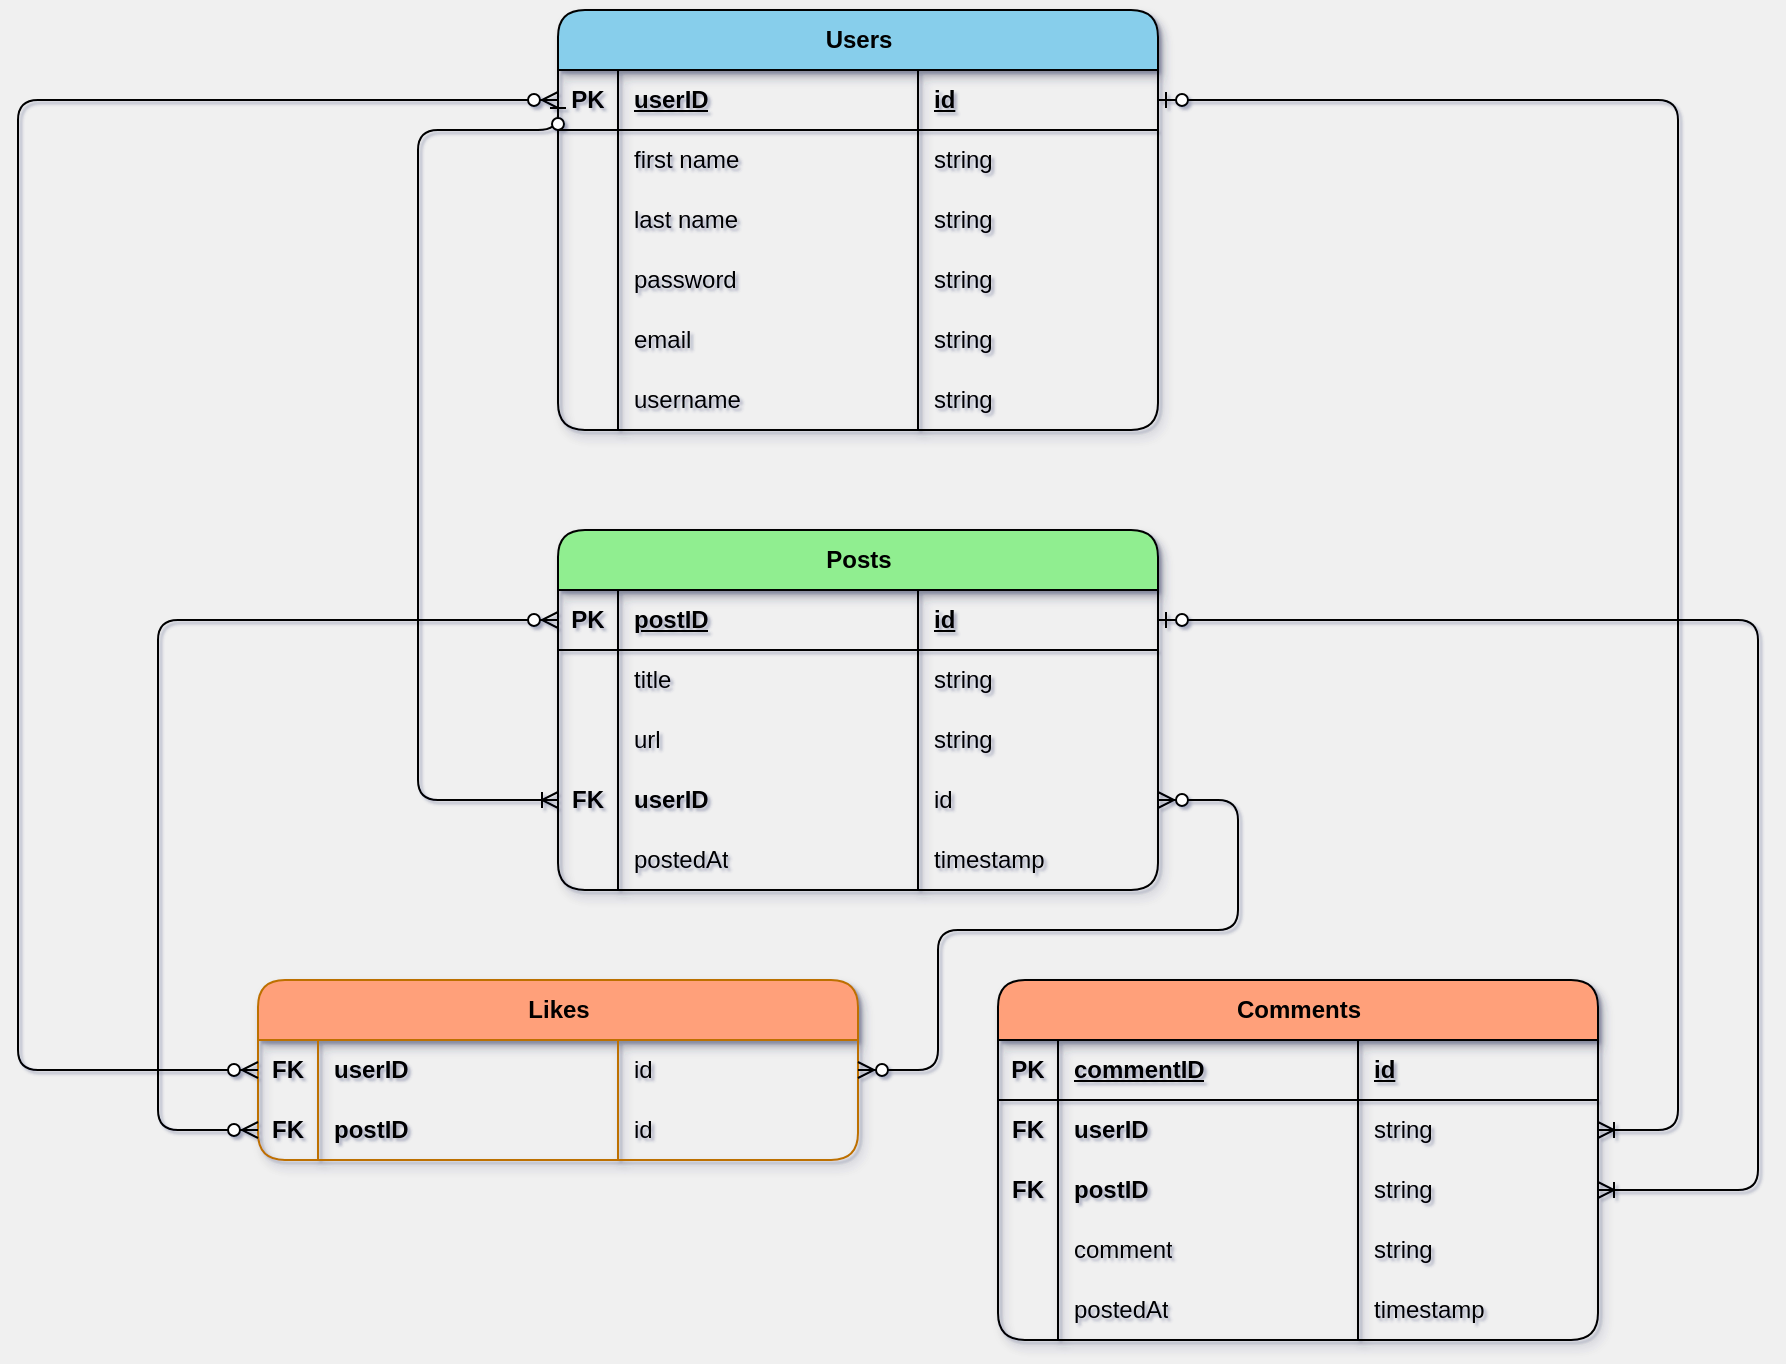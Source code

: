 <mxfile version="24.7.16">
  <diagram name="Page-1" id="PHF7v1prs7DZWif0uJxy">
    <mxGraphModel dx="1226" dy="634" grid="1" gridSize="10" guides="1" tooltips="1" connect="1" arrows="1" fold="1" page="1" pageScale="1" pageWidth="827" pageHeight="1169" background="#F0F0F0" math="0" shadow="1">
      <root>
        <mxCell id="0" />
        <mxCell id="1" parent="0" />
        <mxCell id="rfjUmYxidzvIwjIdZitt-1" value="Users" style="shape=table;startSize=30;container=1;collapsible=1;childLayout=tableLayout;fixedRows=1;rowLines=0;fontStyle=1;align=center;resizeLast=1;html=1;swimlaneLine=1;rounded=1;shadow=1;fillColor=#87CEEB;strokeColor=default;fillStyle=auto;gradientColor=none;swimlaneFillColor=none;" vertex="1" parent="1">
          <mxGeometry x="430" y="10" width="300" height="210" as="geometry" />
        </mxCell>
        <mxCell id="rfjUmYxidzvIwjIdZitt-2" value="" style="shape=tableRow;horizontal=0;startSize=0;swimlaneHead=0;swimlaneBody=0;fillColor=none;collapsible=0;dropTarget=0;points=[[0,0.5],[1,0.5]];portConstraint=eastwest;top=0;left=0;right=0;bottom=1;rounded=1;" vertex="1" parent="rfjUmYxidzvIwjIdZitt-1">
          <mxGeometry y="30" width="300" height="30" as="geometry" />
        </mxCell>
        <mxCell id="rfjUmYxidzvIwjIdZitt-3" value="PK" style="shape=partialRectangle;connectable=0;fillColor=none;top=0;left=0;bottom=0;right=0;fontStyle=1;overflow=hidden;whiteSpace=wrap;html=1;rounded=1;" vertex="1" parent="rfjUmYxidzvIwjIdZitt-2">
          <mxGeometry width="30" height="30" as="geometry">
            <mxRectangle width="30" height="30" as="alternateBounds" />
          </mxGeometry>
        </mxCell>
        <mxCell id="rfjUmYxidzvIwjIdZitt-4" value="userID" style="shape=partialRectangle;connectable=0;fillColor=none;top=0;left=0;bottom=0;right=0;align=left;spacingLeft=6;fontStyle=5;overflow=hidden;whiteSpace=wrap;html=1;rounded=1;" vertex="1" parent="rfjUmYxidzvIwjIdZitt-2">
          <mxGeometry x="30" width="150" height="30" as="geometry">
            <mxRectangle width="150" height="30" as="alternateBounds" />
          </mxGeometry>
        </mxCell>
        <mxCell id="rfjUmYxidzvIwjIdZitt-80" value="id" style="shape=partialRectangle;connectable=0;fillColor=none;top=0;left=0;bottom=0;right=0;align=left;spacingLeft=6;fontStyle=5;overflow=hidden;whiteSpace=wrap;html=1;rounded=1;" vertex="1" parent="rfjUmYxidzvIwjIdZitt-2">
          <mxGeometry x="180" width="120" height="30" as="geometry">
            <mxRectangle width="120" height="30" as="alternateBounds" />
          </mxGeometry>
        </mxCell>
        <mxCell id="rfjUmYxidzvIwjIdZitt-5" value="" style="shape=tableRow;horizontal=0;startSize=0;swimlaneHead=0;swimlaneBody=0;fillColor=none;collapsible=0;dropTarget=0;points=[[0,0.5],[1,0.5]];portConstraint=eastwest;top=0;left=0;right=0;bottom=0;rounded=1;" vertex="1" parent="rfjUmYxidzvIwjIdZitt-1">
          <mxGeometry y="60" width="300" height="30" as="geometry" />
        </mxCell>
        <mxCell id="rfjUmYxidzvIwjIdZitt-6" value="" style="shape=partialRectangle;connectable=0;fillColor=none;top=0;left=0;bottom=0;right=0;editable=1;overflow=hidden;whiteSpace=wrap;html=1;rounded=1;" vertex="1" parent="rfjUmYxidzvIwjIdZitt-5">
          <mxGeometry width="30" height="30" as="geometry">
            <mxRectangle width="30" height="30" as="alternateBounds" />
          </mxGeometry>
        </mxCell>
        <mxCell id="rfjUmYxidzvIwjIdZitt-7" value="first name" style="shape=partialRectangle;connectable=0;fillColor=none;top=0;left=0;bottom=0;right=0;align=left;spacingLeft=6;overflow=hidden;whiteSpace=wrap;html=1;rounded=1;" vertex="1" parent="rfjUmYxidzvIwjIdZitt-5">
          <mxGeometry x="30" width="150" height="30" as="geometry">
            <mxRectangle width="150" height="30" as="alternateBounds" />
          </mxGeometry>
        </mxCell>
        <mxCell id="rfjUmYxidzvIwjIdZitt-81" value="string" style="shape=partialRectangle;connectable=0;fillColor=none;top=0;left=0;bottom=0;right=0;align=left;spacingLeft=6;overflow=hidden;whiteSpace=wrap;html=1;rounded=1;" vertex="1" parent="rfjUmYxidzvIwjIdZitt-5">
          <mxGeometry x="180" width="120" height="30" as="geometry">
            <mxRectangle width="120" height="30" as="alternateBounds" />
          </mxGeometry>
        </mxCell>
        <mxCell id="rfjUmYxidzvIwjIdZitt-8" value="" style="shape=tableRow;horizontal=0;startSize=0;swimlaneHead=0;swimlaneBody=0;fillColor=none;collapsible=0;dropTarget=0;points=[[0,0.5],[1,0.5]];portConstraint=eastwest;top=0;left=0;right=0;bottom=0;rounded=1;" vertex="1" parent="rfjUmYxidzvIwjIdZitt-1">
          <mxGeometry y="90" width="300" height="30" as="geometry" />
        </mxCell>
        <mxCell id="rfjUmYxidzvIwjIdZitt-9" value="" style="shape=partialRectangle;connectable=0;fillColor=none;top=0;left=0;bottom=0;right=0;editable=1;overflow=hidden;whiteSpace=wrap;html=1;rounded=1;" vertex="1" parent="rfjUmYxidzvIwjIdZitt-8">
          <mxGeometry width="30" height="30" as="geometry">
            <mxRectangle width="30" height="30" as="alternateBounds" />
          </mxGeometry>
        </mxCell>
        <mxCell id="rfjUmYxidzvIwjIdZitt-10" value="last name" style="shape=partialRectangle;connectable=0;fillColor=none;top=0;left=0;bottom=0;right=0;align=left;spacingLeft=6;overflow=hidden;whiteSpace=wrap;html=1;rounded=1;" vertex="1" parent="rfjUmYxidzvIwjIdZitt-8">
          <mxGeometry x="30" width="150" height="30" as="geometry">
            <mxRectangle width="150" height="30" as="alternateBounds" />
          </mxGeometry>
        </mxCell>
        <mxCell id="rfjUmYxidzvIwjIdZitt-82" value="string" style="shape=partialRectangle;connectable=0;fillColor=none;top=0;left=0;bottom=0;right=0;align=left;spacingLeft=6;overflow=hidden;whiteSpace=wrap;html=1;rounded=1;" vertex="1" parent="rfjUmYxidzvIwjIdZitt-8">
          <mxGeometry x="180" width="120" height="30" as="geometry">
            <mxRectangle width="120" height="30" as="alternateBounds" />
          </mxGeometry>
        </mxCell>
        <mxCell id="rfjUmYxidzvIwjIdZitt-11" value="" style="shape=tableRow;horizontal=0;startSize=0;swimlaneHead=0;swimlaneBody=0;fillColor=none;collapsible=0;dropTarget=0;points=[[0,0.5],[1,0.5]];portConstraint=eastwest;top=0;left=0;right=0;bottom=0;rounded=1;" vertex="1" parent="rfjUmYxidzvIwjIdZitt-1">
          <mxGeometry y="120" width="300" height="30" as="geometry" />
        </mxCell>
        <mxCell id="rfjUmYxidzvIwjIdZitt-12" value="" style="shape=partialRectangle;connectable=0;fillColor=none;top=0;left=0;bottom=0;right=0;editable=1;overflow=hidden;whiteSpace=wrap;html=1;rounded=1;" vertex="1" parent="rfjUmYxidzvIwjIdZitt-11">
          <mxGeometry width="30" height="30" as="geometry">
            <mxRectangle width="30" height="30" as="alternateBounds" />
          </mxGeometry>
        </mxCell>
        <mxCell id="rfjUmYxidzvIwjIdZitt-13" value="password" style="shape=partialRectangle;connectable=0;fillColor=none;top=0;left=0;bottom=0;right=0;align=left;spacingLeft=6;overflow=hidden;whiteSpace=wrap;html=1;rounded=1;" vertex="1" parent="rfjUmYxidzvIwjIdZitt-11">
          <mxGeometry x="30" width="150" height="30" as="geometry">
            <mxRectangle width="150" height="30" as="alternateBounds" />
          </mxGeometry>
        </mxCell>
        <mxCell id="rfjUmYxidzvIwjIdZitt-83" value="string" style="shape=partialRectangle;connectable=0;fillColor=none;top=0;left=0;bottom=0;right=0;align=left;spacingLeft=6;overflow=hidden;whiteSpace=wrap;html=1;rounded=1;" vertex="1" parent="rfjUmYxidzvIwjIdZitt-11">
          <mxGeometry x="180" width="120" height="30" as="geometry">
            <mxRectangle width="120" height="30" as="alternateBounds" />
          </mxGeometry>
        </mxCell>
        <mxCell id="rfjUmYxidzvIwjIdZitt-66" style="shape=tableRow;horizontal=0;startSize=0;swimlaneHead=0;swimlaneBody=0;fillColor=none;collapsible=0;dropTarget=0;points=[[0,0.5],[1,0.5]];portConstraint=eastwest;top=0;left=0;right=0;bottom=0;rounded=1;" vertex="1" parent="rfjUmYxidzvIwjIdZitt-1">
          <mxGeometry y="150" width="300" height="30" as="geometry" />
        </mxCell>
        <mxCell id="rfjUmYxidzvIwjIdZitt-67" style="shape=partialRectangle;connectable=0;fillColor=none;top=0;left=0;bottom=0;right=0;editable=1;overflow=hidden;whiteSpace=wrap;html=1;rounded=1;" vertex="1" parent="rfjUmYxidzvIwjIdZitt-66">
          <mxGeometry width="30" height="30" as="geometry">
            <mxRectangle width="30" height="30" as="alternateBounds" />
          </mxGeometry>
        </mxCell>
        <mxCell id="rfjUmYxidzvIwjIdZitt-68" value="email" style="shape=partialRectangle;connectable=0;fillColor=none;top=0;left=0;bottom=0;right=0;align=left;spacingLeft=6;overflow=hidden;whiteSpace=wrap;html=1;rounded=1;" vertex="1" parent="rfjUmYxidzvIwjIdZitt-66">
          <mxGeometry x="30" width="150" height="30" as="geometry">
            <mxRectangle width="150" height="30" as="alternateBounds" />
          </mxGeometry>
        </mxCell>
        <mxCell id="rfjUmYxidzvIwjIdZitt-84" value="string" style="shape=partialRectangle;connectable=0;fillColor=none;top=0;left=0;bottom=0;right=0;align=left;spacingLeft=6;overflow=hidden;whiteSpace=wrap;html=1;rounded=1;" vertex="1" parent="rfjUmYxidzvIwjIdZitt-66">
          <mxGeometry x="180" width="120" height="30" as="geometry">
            <mxRectangle width="120" height="30" as="alternateBounds" />
          </mxGeometry>
        </mxCell>
        <mxCell id="rfjUmYxidzvIwjIdZitt-69" style="shape=tableRow;horizontal=0;startSize=0;swimlaneHead=0;swimlaneBody=0;fillColor=none;collapsible=0;dropTarget=0;points=[[0,0.5],[1,0.5]];portConstraint=eastwest;top=0;left=0;right=0;bottom=0;rounded=1;" vertex="1" parent="rfjUmYxidzvIwjIdZitt-1">
          <mxGeometry y="180" width="300" height="30" as="geometry" />
        </mxCell>
        <mxCell id="rfjUmYxidzvIwjIdZitt-70" style="shape=partialRectangle;connectable=0;fillColor=none;top=0;left=0;bottom=0;right=0;editable=1;overflow=hidden;whiteSpace=wrap;html=1;rounded=1;" vertex="1" parent="rfjUmYxidzvIwjIdZitt-69">
          <mxGeometry width="30" height="30" as="geometry">
            <mxRectangle width="30" height="30" as="alternateBounds" />
          </mxGeometry>
        </mxCell>
        <mxCell id="rfjUmYxidzvIwjIdZitt-71" value="username" style="shape=partialRectangle;connectable=0;fillColor=none;top=0;left=0;bottom=0;right=0;align=left;spacingLeft=6;overflow=hidden;whiteSpace=wrap;html=1;rounded=1;" vertex="1" parent="rfjUmYxidzvIwjIdZitt-69">
          <mxGeometry x="30" width="150" height="30" as="geometry">
            <mxRectangle width="150" height="30" as="alternateBounds" />
          </mxGeometry>
        </mxCell>
        <mxCell id="rfjUmYxidzvIwjIdZitt-85" value="string" style="shape=partialRectangle;connectable=0;fillColor=none;top=0;left=0;bottom=0;right=0;align=left;spacingLeft=6;overflow=hidden;whiteSpace=wrap;html=1;rounded=1;" vertex="1" parent="rfjUmYxidzvIwjIdZitt-69">
          <mxGeometry x="180" width="120" height="30" as="geometry">
            <mxRectangle width="120" height="30" as="alternateBounds" />
          </mxGeometry>
        </mxCell>
        <mxCell id="rfjUmYxidzvIwjIdZitt-27" value="Posts" style="shape=table;startSize=30;container=1;collapsible=1;childLayout=tableLayout;fixedRows=1;rowLines=0;fontStyle=1;align=center;resizeLast=1;html=1;shadow=1;rounded=1;fillColor=#90EE90;strokeColor=#000000;gradientColor=none;" vertex="1" parent="1">
          <mxGeometry x="430" y="270" width="300" height="180" as="geometry" />
        </mxCell>
        <mxCell id="rfjUmYxidzvIwjIdZitt-28" value="" style="shape=tableRow;horizontal=0;startSize=0;swimlaneHead=0;swimlaneBody=0;fillColor=none;collapsible=0;dropTarget=0;points=[[0,0.5],[1,0.5]];portConstraint=eastwest;top=0;left=0;right=0;bottom=1;rounded=1;" vertex="1" parent="rfjUmYxidzvIwjIdZitt-27">
          <mxGeometry y="30" width="300" height="30" as="geometry" />
        </mxCell>
        <mxCell id="rfjUmYxidzvIwjIdZitt-29" value="PK" style="shape=partialRectangle;connectable=0;fillColor=none;top=0;left=0;bottom=0;right=0;fontStyle=1;overflow=hidden;whiteSpace=wrap;html=1;rounded=1;" vertex="1" parent="rfjUmYxidzvIwjIdZitt-28">
          <mxGeometry width="30" height="30" as="geometry">
            <mxRectangle width="30" height="30" as="alternateBounds" />
          </mxGeometry>
        </mxCell>
        <mxCell id="rfjUmYxidzvIwjIdZitt-30" value="postID" style="shape=partialRectangle;connectable=0;fillColor=none;top=0;left=0;bottom=0;right=0;align=left;spacingLeft=6;fontStyle=5;overflow=hidden;whiteSpace=wrap;html=1;rounded=1;" vertex="1" parent="rfjUmYxidzvIwjIdZitt-28">
          <mxGeometry x="30" width="150" height="30" as="geometry">
            <mxRectangle width="150" height="30" as="alternateBounds" />
          </mxGeometry>
        </mxCell>
        <mxCell id="rfjUmYxidzvIwjIdZitt-75" value="id" style="shape=partialRectangle;connectable=0;fillColor=none;top=0;left=0;bottom=0;right=0;align=left;spacingLeft=6;fontStyle=5;overflow=hidden;whiteSpace=wrap;html=1;rounded=1;" vertex="1" parent="rfjUmYxidzvIwjIdZitt-28">
          <mxGeometry x="180" width="120" height="30" as="geometry">
            <mxRectangle width="120" height="30" as="alternateBounds" />
          </mxGeometry>
        </mxCell>
        <mxCell id="rfjUmYxidzvIwjIdZitt-31" value="" style="shape=tableRow;horizontal=0;startSize=0;swimlaneHead=0;swimlaneBody=0;fillColor=none;collapsible=0;dropTarget=0;points=[[0,0.5],[1,0.5]];portConstraint=eastwest;top=0;left=0;right=0;bottom=0;rounded=1;" vertex="1" parent="rfjUmYxidzvIwjIdZitt-27">
          <mxGeometry y="60" width="300" height="30" as="geometry" />
        </mxCell>
        <mxCell id="rfjUmYxidzvIwjIdZitt-32" value="" style="shape=partialRectangle;connectable=0;fillColor=none;top=0;left=0;bottom=0;right=0;editable=1;overflow=hidden;whiteSpace=wrap;html=1;rounded=1;" vertex="1" parent="rfjUmYxidzvIwjIdZitt-31">
          <mxGeometry width="30" height="30" as="geometry">
            <mxRectangle width="30" height="30" as="alternateBounds" />
          </mxGeometry>
        </mxCell>
        <mxCell id="rfjUmYxidzvIwjIdZitt-33" value="title" style="shape=partialRectangle;connectable=0;fillColor=none;top=0;left=0;bottom=0;right=0;align=left;spacingLeft=6;overflow=hidden;whiteSpace=wrap;html=1;rounded=1;" vertex="1" parent="rfjUmYxidzvIwjIdZitt-31">
          <mxGeometry x="30" width="150" height="30" as="geometry">
            <mxRectangle width="150" height="30" as="alternateBounds" />
          </mxGeometry>
        </mxCell>
        <mxCell id="rfjUmYxidzvIwjIdZitt-76" value="string" style="shape=partialRectangle;connectable=0;fillColor=none;top=0;left=0;bottom=0;right=0;align=left;spacingLeft=6;overflow=hidden;whiteSpace=wrap;html=1;rounded=1;" vertex="1" parent="rfjUmYxidzvIwjIdZitt-31">
          <mxGeometry x="180" width="120" height="30" as="geometry">
            <mxRectangle width="120" height="30" as="alternateBounds" />
          </mxGeometry>
        </mxCell>
        <mxCell id="rfjUmYxidzvIwjIdZitt-34" value="" style="shape=tableRow;horizontal=0;startSize=0;swimlaneHead=0;swimlaneBody=0;fillColor=none;collapsible=0;dropTarget=0;points=[[0,0.5],[1,0.5]];portConstraint=eastwest;top=0;left=0;right=0;bottom=0;rounded=1;" vertex="1" parent="rfjUmYxidzvIwjIdZitt-27">
          <mxGeometry y="90" width="300" height="30" as="geometry" />
        </mxCell>
        <mxCell id="rfjUmYxidzvIwjIdZitt-35" value="" style="shape=partialRectangle;connectable=0;fillColor=none;top=0;left=0;bottom=0;right=0;editable=1;overflow=hidden;whiteSpace=wrap;html=1;rounded=1;" vertex="1" parent="rfjUmYxidzvIwjIdZitt-34">
          <mxGeometry width="30" height="30" as="geometry">
            <mxRectangle width="30" height="30" as="alternateBounds" />
          </mxGeometry>
        </mxCell>
        <mxCell id="rfjUmYxidzvIwjIdZitt-36" value="url" style="shape=partialRectangle;connectable=0;fillColor=none;top=0;left=0;bottom=0;right=0;align=left;spacingLeft=6;overflow=hidden;whiteSpace=wrap;html=1;rounded=1;" vertex="1" parent="rfjUmYxidzvIwjIdZitt-34">
          <mxGeometry x="30" width="150" height="30" as="geometry">
            <mxRectangle width="150" height="30" as="alternateBounds" />
          </mxGeometry>
        </mxCell>
        <mxCell id="rfjUmYxidzvIwjIdZitt-77" value="string" style="shape=partialRectangle;connectable=0;fillColor=none;top=0;left=0;bottom=0;right=0;align=left;spacingLeft=6;overflow=hidden;whiteSpace=wrap;html=1;rounded=1;" vertex="1" parent="rfjUmYxidzvIwjIdZitt-34">
          <mxGeometry x="180" width="120" height="30" as="geometry">
            <mxRectangle width="120" height="30" as="alternateBounds" />
          </mxGeometry>
        </mxCell>
        <mxCell id="rfjUmYxidzvIwjIdZitt-37" value="" style="shape=tableRow;horizontal=0;startSize=0;swimlaneHead=0;swimlaneBody=0;fillColor=none;collapsible=0;dropTarget=0;points=[[0,0.5],[1,0.5]];portConstraint=eastwest;top=0;left=0;right=0;bottom=0;rounded=1;" vertex="1" parent="rfjUmYxidzvIwjIdZitt-27">
          <mxGeometry y="120" width="300" height="30" as="geometry" />
        </mxCell>
        <mxCell id="rfjUmYxidzvIwjIdZitt-38" value="&lt;b&gt;FK&lt;/b&gt;" style="shape=partialRectangle;connectable=0;fillColor=none;top=0;left=0;bottom=0;right=0;editable=1;overflow=hidden;whiteSpace=wrap;html=1;rounded=1;" vertex="1" parent="rfjUmYxidzvIwjIdZitt-37">
          <mxGeometry width="30" height="30" as="geometry">
            <mxRectangle width="30" height="30" as="alternateBounds" />
          </mxGeometry>
        </mxCell>
        <mxCell id="rfjUmYxidzvIwjIdZitt-39" value="&lt;b&gt;userID&lt;/b&gt;" style="shape=partialRectangle;connectable=0;fillColor=none;top=0;left=0;bottom=0;right=0;align=left;spacingLeft=6;overflow=hidden;whiteSpace=wrap;html=1;rounded=1;" vertex="1" parent="rfjUmYxidzvIwjIdZitt-37">
          <mxGeometry x="30" width="150" height="30" as="geometry">
            <mxRectangle width="150" height="30" as="alternateBounds" />
          </mxGeometry>
        </mxCell>
        <mxCell id="rfjUmYxidzvIwjIdZitt-78" value="id" style="shape=partialRectangle;connectable=0;fillColor=none;top=0;left=0;bottom=0;right=0;align=left;spacingLeft=6;overflow=hidden;whiteSpace=wrap;html=1;rounded=1;" vertex="1" parent="rfjUmYxidzvIwjIdZitt-37">
          <mxGeometry x="180" width="120" height="30" as="geometry">
            <mxRectangle width="120" height="30" as="alternateBounds" />
          </mxGeometry>
        </mxCell>
        <mxCell id="rfjUmYxidzvIwjIdZitt-72" style="shape=tableRow;horizontal=0;startSize=0;swimlaneHead=0;swimlaneBody=0;fillColor=none;collapsible=0;dropTarget=0;points=[[0,0.5],[1,0.5]];portConstraint=eastwest;top=0;left=0;right=0;bottom=0;rounded=1;" vertex="1" parent="rfjUmYxidzvIwjIdZitt-27">
          <mxGeometry y="150" width="300" height="30" as="geometry" />
        </mxCell>
        <mxCell id="rfjUmYxidzvIwjIdZitt-73" style="shape=partialRectangle;connectable=0;fillColor=none;top=0;left=0;bottom=0;right=0;editable=1;overflow=hidden;whiteSpace=wrap;html=1;rounded=1;" vertex="1" parent="rfjUmYxidzvIwjIdZitt-72">
          <mxGeometry width="30" height="30" as="geometry">
            <mxRectangle width="30" height="30" as="alternateBounds" />
          </mxGeometry>
        </mxCell>
        <mxCell id="rfjUmYxidzvIwjIdZitt-74" value="postedAt" style="shape=partialRectangle;connectable=0;fillColor=none;top=0;left=0;bottom=0;right=0;align=left;spacingLeft=6;overflow=hidden;whiteSpace=wrap;html=1;rounded=1;" vertex="1" parent="rfjUmYxidzvIwjIdZitt-72">
          <mxGeometry x="30" width="150" height="30" as="geometry">
            <mxRectangle width="150" height="30" as="alternateBounds" />
          </mxGeometry>
        </mxCell>
        <mxCell id="rfjUmYxidzvIwjIdZitt-79" value="timestamp" style="shape=partialRectangle;connectable=0;fillColor=none;top=0;left=0;bottom=0;right=0;align=left;spacingLeft=6;overflow=hidden;whiteSpace=wrap;html=1;rounded=1;" vertex="1" parent="rfjUmYxidzvIwjIdZitt-72">
          <mxGeometry x="180" width="120" height="30" as="geometry">
            <mxRectangle width="120" height="30" as="alternateBounds" />
          </mxGeometry>
        </mxCell>
        <mxCell id="rfjUmYxidzvIwjIdZitt-87" value="Comments" style="shape=table;startSize=30;container=1;collapsible=1;childLayout=tableLayout;fixedRows=1;rowLines=0;fontStyle=1;align=center;resizeLast=1;html=1;shadow=1;rounded=1;fillColor=#FFA07A;strokeColor=#000000;gradientColor=none;gradientDirection=north;swimlaneFillColor=none;" vertex="1" parent="1">
          <mxGeometry x="650" y="495" width="300" height="180" as="geometry" />
        </mxCell>
        <mxCell id="rfjUmYxidzvIwjIdZitt-88" value="" style="shape=tableRow;horizontal=0;startSize=0;swimlaneHead=0;swimlaneBody=0;fillColor=none;collapsible=0;dropTarget=0;points=[[0,0.5],[1,0.5]];portConstraint=eastwest;top=0;left=0;right=0;bottom=1;rounded=1;" vertex="1" parent="rfjUmYxidzvIwjIdZitt-87">
          <mxGeometry y="30" width="300" height="30" as="geometry" />
        </mxCell>
        <mxCell id="rfjUmYxidzvIwjIdZitt-89" value="PK" style="shape=partialRectangle;connectable=0;fillColor=none;top=0;left=0;bottom=0;right=0;fontStyle=1;overflow=hidden;whiteSpace=wrap;html=1;rounded=1;" vertex="1" parent="rfjUmYxidzvIwjIdZitt-88">
          <mxGeometry width="30" height="30" as="geometry">
            <mxRectangle width="30" height="30" as="alternateBounds" />
          </mxGeometry>
        </mxCell>
        <mxCell id="rfjUmYxidzvIwjIdZitt-90" value="commentID" style="shape=partialRectangle;connectable=0;fillColor=none;top=0;left=0;bottom=0;right=0;align=left;spacingLeft=6;fontStyle=5;overflow=hidden;whiteSpace=wrap;html=1;rounded=1;" vertex="1" parent="rfjUmYxidzvIwjIdZitt-88">
          <mxGeometry x="30" width="150" height="30" as="geometry">
            <mxRectangle width="150" height="30" as="alternateBounds" />
          </mxGeometry>
        </mxCell>
        <mxCell id="rfjUmYxidzvIwjIdZitt-91" value="id" style="shape=partialRectangle;connectable=0;fillColor=none;top=0;left=0;bottom=0;right=0;align=left;spacingLeft=6;fontStyle=5;overflow=hidden;whiteSpace=wrap;html=1;rounded=1;" vertex="1" parent="rfjUmYxidzvIwjIdZitt-88">
          <mxGeometry x="180" width="120" height="30" as="geometry">
            <mxRectangle width="120" height="30" as="alternateBounds" />
          </mxGeometry>
        </mxCell>
        <mxCell id="rfjUmYxidzvIwjIdZitt-92" value="" style="shape=tableRow;horizontal=0;startSize=0;swimlaneHead=0;swimlaneBody=0;fillColor=none;collapsible=0;dropTarget=0;points=[[0,0.5],[1,0.5]];portConstraint=eastwest;top=0;left=0;right=0;bottom=0;rounded=1;" vertex="1" parent="rfjUmYxidzvIwjIdZitt-87">
          <mxGeometry y="60" width="300" height="30" as="geometry" />
        </mxCell>
        <mxCell id="rfjUmYxidzvIwjIdZitt-93" value="&lt;b&gt;FK&lt;/b&gt;" style="shape=partialRectangle;connectable=0;fillColor=none;top=0;left=0;bottom=0;right=0;editable=1;overflow=hidden;whiteSpace=wrap;html=1;rounded=1;" vertex="1" parent="rfjUmYxidzvIwjIdZitt-92">
          <mxGeometry width="30" height="30" as="geometry">
            <mxRectangle width="30" height="30" as="alternateBounds" />
          </mxGeometry>
        </mxCell>
        <mxCell id="rfjUmYxidzvIwjIdZitt-94" value="&lt;b&gt;userID&lt;/b&gt;" style="shape=partialRectangle;connectable=0;fillColor=none;top=0;left=0;bottom=0;right=0;align=left;spacingLeft=6;overflow=hidden;whiteSpace=wrap;html=1;rounded=1;" vertex="1" parent="rfjUmYxidzvIwjIdZitt-92">
          <mxGeometry x="30" width="150" height="30" as="geometry">
            <mxRectangle width="150" height="30" as="alternateBounds" />
          </mxGeometry>
        </mxCell>
        <mxCell id="rfjUmYxidzvIwjIdZitt-95" value="string" style="shape=partialRectangle;connectable=0;fillColor=none;top=0;left=0;bottom=0;right=0;align=left;spacingLeft=6;overflow=hidden;whiteSpace=wrap;html=1;rounded=1;" vertex="1" parent="rfjUmYxidzvIwjIdZitt-92">
          <mxGeometry x="180" width="120" height="30" as="geometry">
            <mxRectangle width="120" height="30" as="alternateBounds" />
          </mxGeometry>
        </mxCell>
        <mxCell id="rfjUmYxidzvIwjIdZitt-96" value="" style="shape=tableRow;horizontal=0;startSize=0;swimlaneHead=0;swimlaneBody=0;fillColor=none;collapsible=0;dropTarget=0;points=[[0,0.5],[1,0.5]];portConstraint=eastwest;top=0;left=0;right=0;bottom=0;rounded=1;" vertex="1" parent="rfjUmYxidzvIwjIdZitt-87">
          <mxGeometry y="90" width="300" height="30" as="geometry" />
        </mxCell>
        <mxCell id="rfjUmYxidzvIwjIdZitt-97" value="&lt;b&gt;FK&lt;/b&gt;" style="shape=partialRectangle;connectable=0;fillColor=none;top=0;left=0;bottom=0;right=0;editable=1;overflow=hidden;whiteSpace=wrap;html=1;rounded=1;" vertex="1" parent="rfjUmYxidzvIwjIdZitt-96">
          <mxGeometry width="30" height="30" as="geometry">
            <mxRectangle width="30" height="30" as="alternateBounds" />
          </mxGeometry>
        </mxCell>
        <mxCell id="rfjUmYxidzvIwjIdZitt-98" value="&lt;b&gt;postID&lt;/b&gt;" style="shape=partialRectangle;connectable=0;fillColor=none;top=0;left=0;bottom=0;right=0;align=left;spacingLeft=6;overflow=hidden;whiteSpace=wrap;html=1;rounded=1;" vertex="1" parent="rfjUmYxidzvIwjIdZitt-96">
          <mxGeometry x="30" width="150" height="30" as="geometry">
            <mxRectangle width="150" height="30" as="alternateBounds" />
          </mxGeometry>
        </mxCell>
        <mxCell id="rfjUmYxidzvIwjIdZitt-99" value="string" style="shape=partialRectangle;connectable=0;fillColor=none;top=0;left=0;bottom=0;right=0;align=left;spacingLeft=6;overflow=hidden;whiteSpace=wrap;html=1;rounded=1;" vertex="1" parent="rfjUmYxidzvIwjIdZitt-96">
          <mxGeometry x="180" width="120" height="30" as="geometry">
            <mxRectangle width="120" height="30" as="alternateBounds" />
          </mxGeometry>
        </mxCell>
        <mxCell id="rfjUmYxidzvIwjIdZitt-100" value="" style="shape=tableRow;horizontal=0;startSize=0;swimlaneHead=0;swimlaneBody=0;fillColor=none;collapsible=0;dropTarget=0;points=[[0,0.5],[1,0.5]];portConstraint=eastwest;top=0;left=0;right=0;bottom=0;rounded=1;" vertex="1" parent="rfjUmYxidzvIwjIdZitt-87">
          <mxGeometry y="120" width="300" height="30" as="geometry" />
        </mxCell>
        <mxCell id="rfjUmYxidzvIwjIdZitt-101" value="" style="shape=partialRectangle;connectable=0;fillColor=none;top=0;left=0;bottom=0;right=0;editable=1;overflow=hidden;whiteSpace=wrap;html=1;rounded=1;" vertex="1" parent="rfjUmYxidzvIwjIdZitt-100">
          <mxGeometry width="30" height="30" as="geometry">
            <mxRectangle width="30" height="30" as="alternateBounds" />
          </mxGeometry>
        </mxCell>
        <mxCell id="rfjUmYxidzvIwjIdZitt-102" value="comment" style="shape=partialRectangle;connectable=0;fillColor=none;top=0;left=0;bottom=0;right=0;align=left;spacingLeft=6;overflow=hidden;whiteSpace=wrap;html=1;rounded=1;" vertex="1" parent="rfjUmYxidzvIwjIdZitt-100">
          <mxGeometry x="30" width="150" height="30" as="geometry">
            <mxRectangle width="150" height="30" as="alternateBounds" />
          </mxGeometry>
        </mxCell>
        <mxCell id="rfjUmYxidzvIwjIdZitt-103" value="string" style="shape=partialRectangle;connectable=0;fillColor=none;top=0;left=0;bottom=0;right=0;align=left;spacingLeft=6;overflow=hidden;whiteSpace=wrap;html=1;rounded=1;" vertex="1" parent="rfjUmYxidzvIwjIdZitt-100">
          <mxGeometry x="180" width="120" height="30" as="geometry">
            <mxRectangle width="120" height="30" as="alternateBounds" />
          </mxGeometry>
        </mxCell>
        <mxCell id="rfjUmYxidzvIwjIdZitt-104" style="shape=tableRow;horizontal=0;startSize=0;swimlaneHead=0;swimlaneBody=0;fillColor=none;collapsible=0;dropTarget=0;points=[[0,0.5],[1,0.5]];portConstraint=eastwest;top=0;left=0;right=0;bottom=0;rounded=1;" vertex="1" parent="rfjUmYxidzvIwjIdZitt-87">
          <mxGeometry y="150" width="300" height="30" as="geometry" />
        </mxCell>
        <mxCell id="rfjUmYxidzvIwjIdZitt-105" style="shape=partialRectangle;connectable=0;fillColor=none;top=0;left=0;bottom=0;right=0;editable=1;overflow=hidden;whiteSpace=wrap;html=1;rounded=1;" vertex="1" parent="rfjUmYxidzvIwjIdZitt-104">
          <mxGeometry width="30" height="30" as="geometry">
            <mxRectangle width="30" height="30" as="alternateBounds" />
          </mxGeometry>
        </mxCell>
        <mxCell id="rfjUmYxidzvIwjIdZitt-106" value="postedAt" style="shape=partialRectangle;connectable=0;fillColor=none;top=0;left=0;bottom=0;right=0;align=left;spacingLeft=6;overflow=hidden;whiteSpace=wrap;html=1;rounded=1;" vertex="1" parent="rfjUmYxidzvIwjIdZitt-104">
          <mxGeometry x="30" width="150" height="30" as="geometry">
            <mxRectangle width="150" height="30" as="alternateBounds" />
          </mxGeometry>
        </mxCell>
        <mxCell id="rfjUmYxidzvIwjIdZitt-107" value="timestamp" style="shape=partialRectangle;connectable=0;fillColor=none;top=0;left=0;bottom=0;right=0;align=left;spacingLeft=6;overflow=hidden;whiteSpace=wrap;html=1;rounded=1;" vertex="1" parent="rfjUmYxidzvIwjIdZitt-104">
          <mxGeometry x="180" width="120" height="30" as="geometry">
            <mxRectangle width="120" height="30" as="alternateBounds" />
          </mxGeometry>
        </mxCell>
        <mxCell id="rfjUmYxidzvIwjIdZitt-108" value="Likes" style="shape=table;startSize=30;container=1;collapsible=1;childLayout=tableLayout;fixedRows=1;rowLines=0;fontStyle=1;align=center;resizeLast=1;html=1;shadow=1;rounded=1;fillColor=#FFA07A;strokeColor=#BD7000;fontColor=#000000;" vertex="1" parent="1">
          <mxGeometry x="280" y="495" width="300" height="90" as="geometry" />
        </mxCell>
        <mxCell id="rfjUmYxidzvIwjIdZitt-117" value="" style="shape=tableRow;horizontal=0;startSize=0;swimlaneHead=0;swimlaneBody=0;fillColor=none;collapsible=0;dropTarget=0;points=[[0,0.5],[1,0.5]];portConstraint=eastwest;top=0;left=0;right=0;bottom=0;rounded=1;" vertex="1" parent="rfjUmYxidzvIwjIdZitt-108">
          <mxGeometry y="30" width="300" height="30" as="geometry" />
        </mxCell>
        <mxCell id="rfjUmYxidzvIwjIdZitt-118" value="&lt;b&gt;FK&lt;/b&gt;" style="shape=partialRectangle;connectable=0;fillColor=none;top=0;left=0;bottom=0;right=0;editable=1;overflow=hidden;whiteSpace=wrap;html=1;rounded=1;" vertex="1" parent="rfjUmYxidzvIwjIdZitt-117">
          <mxGeometry width="30" height="30" as="geometry">
            <mxRectangle width="30" height="30" as="alternateBounds" />
          </mxGeometry>
        </mxCell>
        <mxCell id="rfjUmYxidzvIwjIdZitt-119" value="&lt;b&gt;userID&lt;/b&gt;" style="shape=partialRectangle;connectable=0;fillColor=none;top=0;left=0;bottom=0;right=0;align=left;spacingLeft=6;overflow=hidden;whiteSpace=wrap;html=1;rounded=1;" vertex="1" parent="rfjUmYxidzvIwjIdZitt-117">
          <mxGeometry x="30" width="150" height="30" as="geometry">
            <mxRectangle width="150" height="30" as="alternateBounds" />
          </mxGeometry>
        </mxCell>
        <mxCell id="rfjUmYxidzvIwjIdZitt-120" value="id" style="shape=partialRectangle;connectable=0;fillColor=none;top=0;left=0;bottom=0;right=0;align=left;spacingLeft=6;overflow=hidden;whiteSpace=wrap;html=1;rounded=1;" vertex="1" parent="rfjUmYxidzvIwjIdZitt-117">
          <mxGeometry x="180" width="120" height="30" as="geometry">
            <mxRectangle width="120" height="30" as="alternateBounds" />
          </mxGeometry>
        </mxCell>
        <mxCell id="rfjUmYxidzvIwjIdZitt-129" style="shape=tableRow;horizontal=0;startSize=0;swimlaneHead=0;swimlaneBody=0;fillColor=none;collapsible=0;dropTarget=0;points=[[0,0.5],[1,0.5]];portConstraint=eastwest;top=0;left=0;right=0;bottom=0;rounded=1;" vertex="1" parent="rfjUmYxidzvIwjIdZitt-108">
          <mxGeometry y="60" width="300" height="30" as="geometry" />
        </mxCell>
        <mxCell id="rfjUmYxidzvIwjIdZitt-130" value="&lt;b&gt;FK&lt;/b&gt;" style="shape=partialRectangle;connectable=0;fillColor=none;top=0;left=0;bottom=0;right=0;editable=1;overflow=hidden;whiteSpace=wrap;html=1;rounded=1;" vertex="1" parent="rfjUmYxidzvIwjIdZitt-129">
          <mxGeometry width="30" height="30" as="geometry">
            <mxRectangle width="30" height="30" as="alternateBounds" />
          </mxGeometry>
        </mxCell>
        <mxCell id="rfjUmYxidzvIwjIdZitt-131" value="&lt;b&gt;postID&lt;/b&gt;" style="shape=partialRectangle;connectable=0;fillColor=none;top=0;left=0;bottom=0;right=0;align=left;spacingLeft=6;overflow=hidden;whiteSpace=wrap;html=1;rounded=1;" vertex="1" parent="rfjUmYxidzvIwjIdZitt-129">
          <mxGeometry x="30" width="150" height="30" as="geometry">
            <mxRectangle width="150" height="30" as="alternateBounds" />
          </mxGeometry>
        </mxCell>
        <mxCell id="rfjUmYxidzvIwjIdZitt-132" value="id" style="shape=partialRectangle;connectable=0;fillColor=none;top=0;left=0;bottom=0;right=0;align=left;spacingLeft=6;overflow=hidden;whiteSpace=wrap;html=1;rounded=1;" vertex="1" parent="rfjUmYxidzvIwjIdZitt-129">
          <mxGeometry x="180" width="120" height="30" as="geometry">
            <mxRectangle width="120" height="30" as="alternateBounds" />
          </mxGeometry>
        </mxCell>
        <mxCell id="rfjUmYxidzvIwjIdZitt-143" value="" style="edgeStyle=orthogonalEdgeStyle;fontSize=12;html=1;endArrow=ERoneToMany;startArrow=ERzeroToOne;rounded=1;entryX=0;entryY=0.5;entryDx=0;entryDy=0;exitX=0;exitY=0.5;exitDx=0;exitDy=0;" edge="1" parent="1" source="rfjUmYxidzvIwjIdZitt-2" target="rfjUmYxidzvIwjIdZitt-37">
          <mxGeometry width="100" height="100" relative="1" as="geometry">
            <mxPoint x="390" y="150" as="sourcePoint" />
            <mxPoint x="209" y="128" as="targetPoint" />
            <Array as="points">
              <mxPoint x="430" y="70" />
              <mxPoint x="360" y="70" />
              <mxPoint x="360" y="405" />
            </Array>
          </mxGeometry>
        </mxCell>
        <mxCell id="rfjUmYxidzvIwjIdZitt-145" value="" style="edgeStyle=orthogonalEdgeStyle;fontSize=12;html=1;endArrow=ERzeroToMany;endFill=1;startArrow=ERzeroToMany;rounded=1;exitX=0;exitY=0.5;exitDx=0;exitDy=0;entryX=0;entryY=0.5;entryDx=0;entryDy=0;curved=0;" edge="1" parent="1" source="rfjUmYxidzvIwjIdZitt-28" target="rfjUmYxidzvIwjIdZitt-129">
          <mxGeometry width="100" height="100" relative="1" as="geometry">
            <mxPoint x="518" y="183" as="sourcePoint" />
            <mxPoint x="718" y="453" as="targetPoint" />
            <Array as="points">
              <mxPoint x="230" y="315" />
              <mxPoint x="230" y="570" />
            </Array>
          </mxGeometry>
        </mxCell>
        <mxCell id="rfjUmYxidzvIwjIdZitt-146" value="" style="edgeStyle=orthogonalEdgeStyle;fontSize=12;html=1;endArrow=ERoneToMany;startArrow=ERzeroToOne;rounded=1;entryX=1;entryY=0.5;entryDx=0;entryDy=0;exitX=1;exitY=0.5;exitDx=0;exitDy=0;labelBorderColor=none;" edge="1" parent="1" source="rfjUmYxidzvIwjIdZitt-2" target="rfjUmYxidzvIwjIdZitt-92">
          <mxGeometry width="100" height="100" relative="1" as="geometry">
            <mxPoint x="699" y="598" as="sourcePoint" />
            <mxPoint x="639" y="448" as="targetPoint" />
            <Array as="points">
              <mxPoint x="990" y="55" />
              <mxPoint x="990" y="570" />
            </Array>
          </mxGeometry>
        </mxCell>
        <mxCell id="rfjUmYxidzvIwjIdZitt-149" value="" style="edgeStyle=orthogonalEdgeStyle;fontSize=12;html=1;endArrow=ERzeroToMany;endFill=1;startArrow=ERzeroToMany;rounded=1;exitX=1;exitY=0.5;exitDx=0;exitDy=0;entryX=1;entryY=0.5;entryDx=0;entryDy=0;curved=0;" edge="1" parent="1" source="rfjUmYxidzvIwjIdZitt-37" target="rfjUmYxidzvIwjIdZitt-117">
          <mxGeometry width="100" height="100" relative="1" as="geometry">
            <mxPoint x="629" y="518" as="sourcePoint" />
            <mxPoint x="729" y="418" as="targetPoint" />
            <Array as="points">
              <mxPoint x="770" y="405" />
              <mxPoint x="770" y="470" />
              <mxPoint x="620" y="470" />
              <mxPoint x="620" y="540" />
            </Array>
          </mxGeometry>
        </mxCell>
        <mxCell id="rfjUmYxidzvIwjIdZitt-144" value="" style="edgeStyle=elbowEdgeStyle;fontSize=12;html=1;endArrow=ERzeroToMany;endFill=1;startArrow=ERzeroToMany;rounded=1;entryX=0;entryY=0.5;entryDx=0;entryDy=0;exitX=0;exitY=0.5;exitDx=0;exitDy=0;verticalAlign=middle;" edge="1" parent="1" source="rfjUmYxidzvIwjIdZitt-2" target="rfjUmYxidzvIwjIdZitt-117">
          <mxGeometry width="100" height="100" relative="1" as="geometry">
            <mxPoint x="929" y="278" as="sourcePoint" />
            <mxPoint x="1029" y="378" as="targetPoint" />
            <Array as="points">
              <mxPoint x="160" y="180" />
              <mxPoint x="90" y="230" />
            </Array>
          </mxGeometry>
        </mxCell>
        <mxCell id="rfjUmYxidzvIwjIdZitt-147" value="" style="edgeStyle=elbowEdgeStyle;fontSize=12;html=1;endArrow=ERoneToMany;startArrow=ERzeroToOne;rounded=1;strokeColor=default;strokeWidth=1;endSize=6;jumpStyle=none;flowAnimation=0;shadow=0;curved=0;exitX=1;exitY=0.5;exitDx=0;exitDy=0;" edge="1" parent="1" source="rfjUmYxidzvIwjIdZitt-28" target="rfjUmYxidzvIwjIdZitt-96">
          <mxGeometry width="100" height="100" relative="1" as="geometry">
            <mxPoint x="399" y="178" as="sourcePoint" />
            <mxPoint x="119" y="568" as="targetPoint" />
            <Array as="points">
              <mxPoint x="1030" y="450" />
            </Array>
          </mxGeometry>
        </mxCell>
      </root>
    </mxGraphModel>
  </diagram>
</mxfile>
